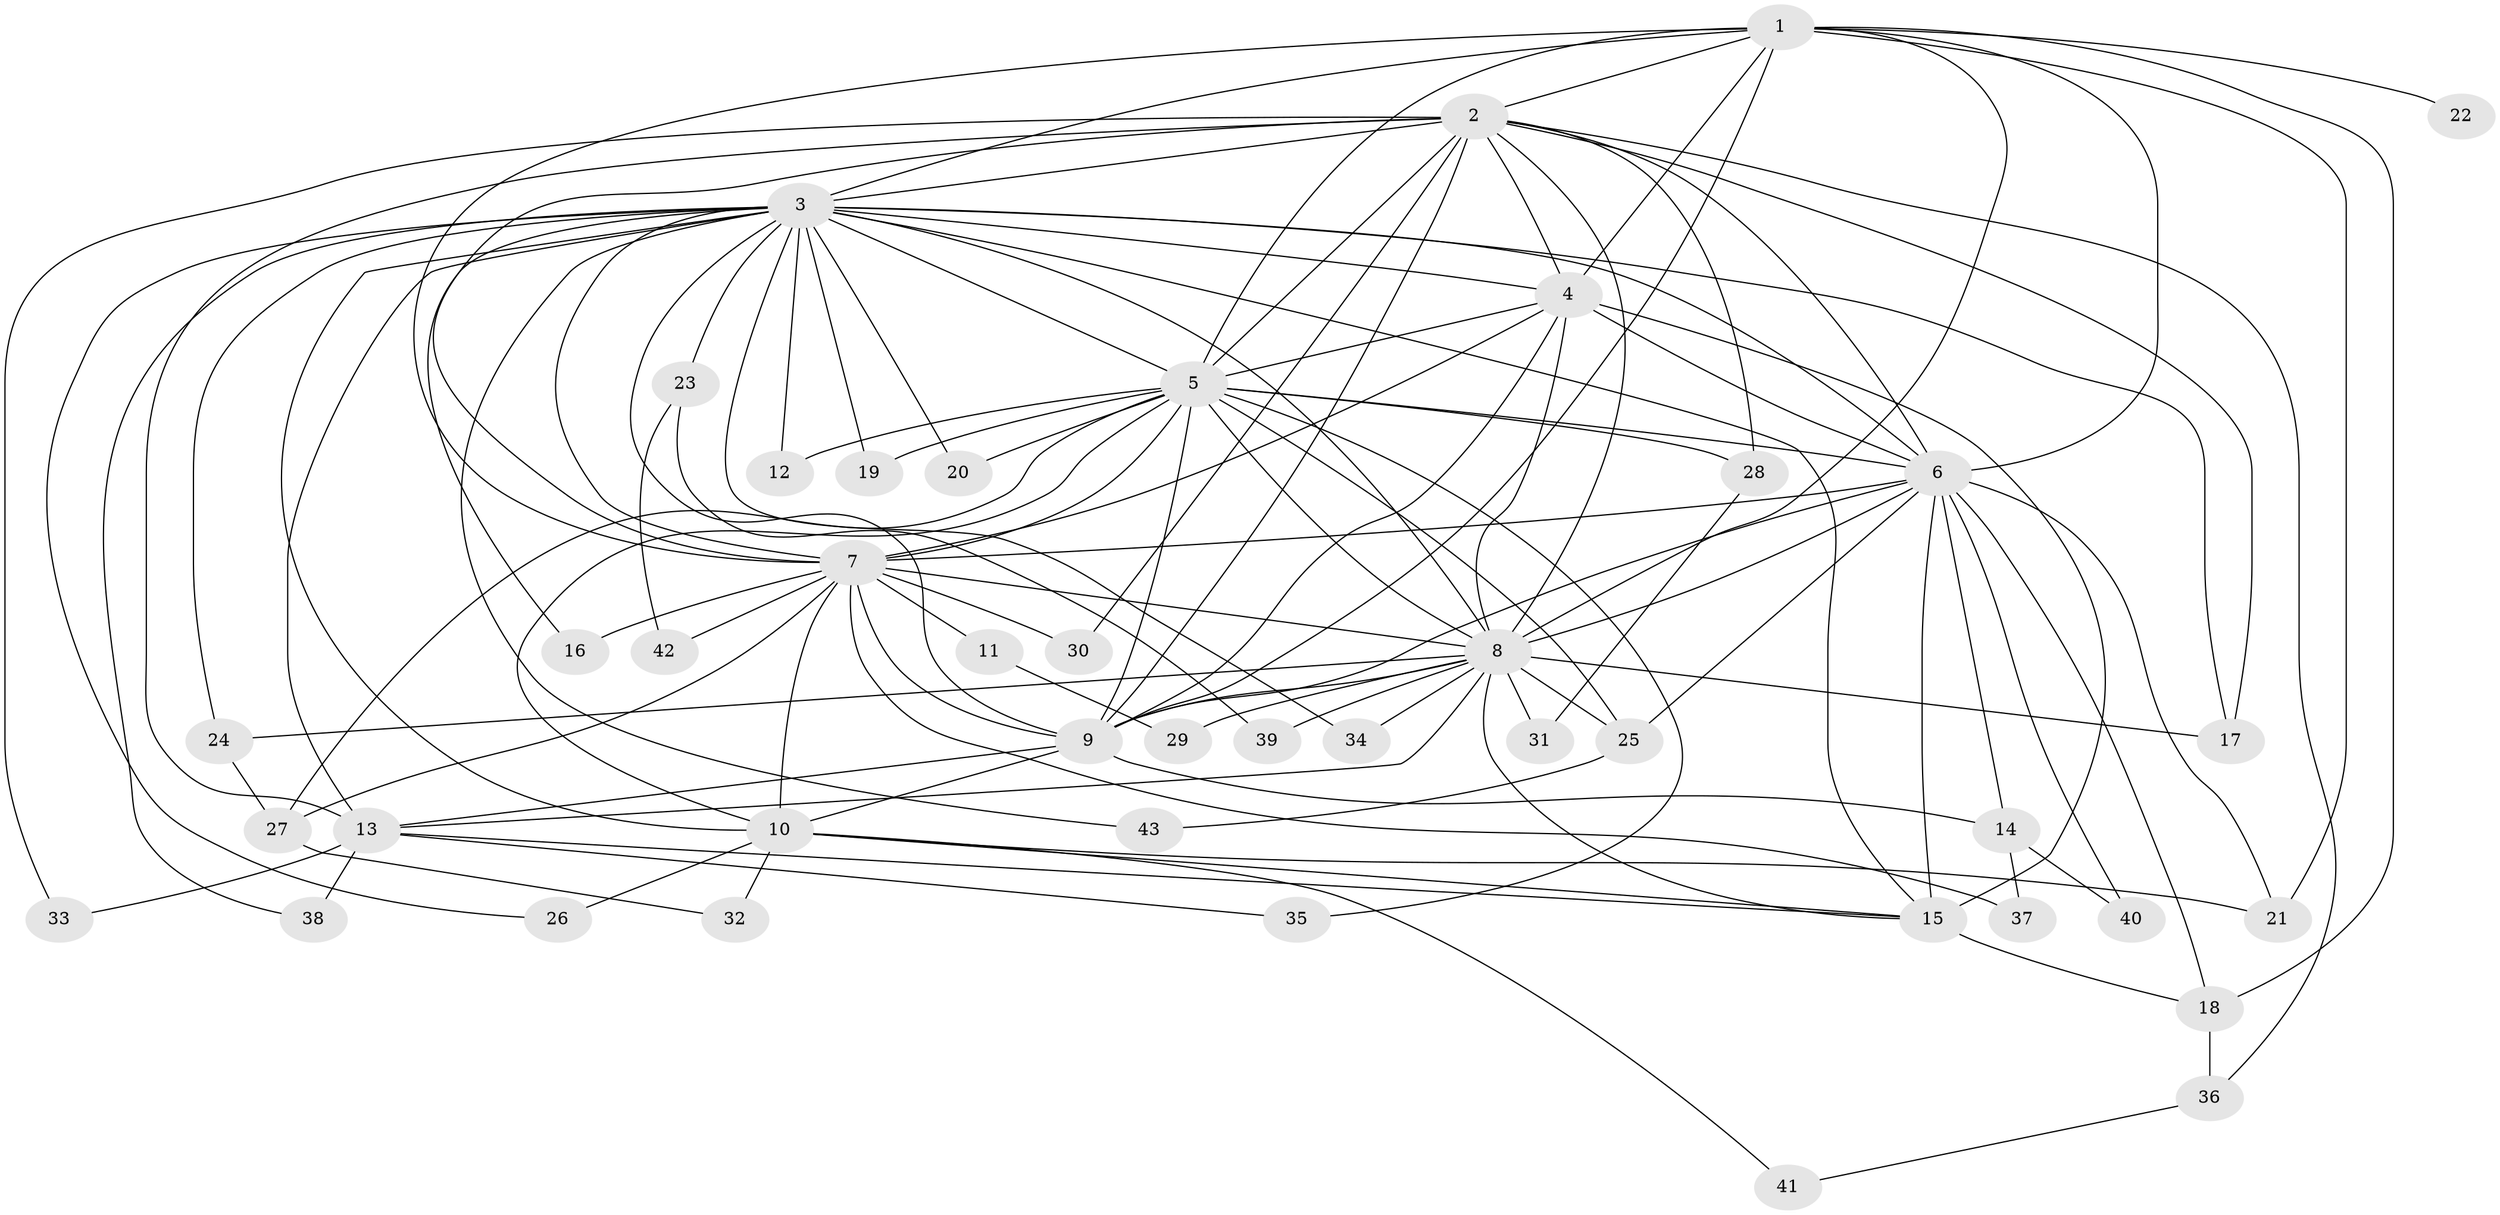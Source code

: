 // original degree distribution, {16: 0.023529411764705882, 19: 0.011764705882352941, 22: 0.011764705882352941, 25: 0.011764705882352941, 17: 0.011764705882352941, 23: 0.011764705882352941, 24: 0.011764705882352941, 21: 0.011764705882352941, 12: 0.011764705882352941, 8: 0.011764705882352941, 2: 0.5882352941176471, 3: 0.17647058823529413, 6: 0.023529411764705882, 4: 0.058823529411764705, 5: 0.023529411764705882}
// Generated by graph-tools (version 1.1) at 2025/34/03/09/25 02:34:35]
// undirected, 43 vertices, 114 edges
graph export_dot {
graph [start="1"]
  node [color=gray90,style=filled];
  1;
  2;
  3;
  4;
  5;
  6;
  7;
  8;
  9;
  10;
  11;
  12;
  13;
  14;
  15;
  16;
  17;
  18;
  19;
  20;
  21;
  22;
  23;
  24;
  25;
  26;
  27;
  28;
  29;
  30;
  31;
  32;
  33;
  34;
  35;
  36;
  37;
  38;
  39;
  40;
  41;
  42;
  43;
  1 -- 2 [weight=1.0];
  1 -- 3 [weight=2.0];
  1 -- 4 [weight=2.0];
  1 -- 5 [weight=2.0];
  1 -- 6 [weight=1.0];
  1 -- 7 [weight=1.0];
  1 -- 8 [weight=1.0];
  1 -- 9 [weight=2.0];
  1 -- 18 [weight=1.0];
  1 -- 21 [weight=1.0];
  1 -- 22 [weight=1.0];
  2 -- 3 [weight=2.0];
  2 -- 4 [weight=1.0];
  2 -- 5 [weight=1.0];
  2 -- 6 [weight=1.0];
  2 -- 7 [weight=2.0];
  2 -- 8 [weight=1.0];
  2 -- 9 [weight=1.0];
  2 -- 13 [weight=1.0];
  2 -- 17 [weight=1.0];
  2 -- 28 [weight=1.0];
  2 -- 30 [weight=1.0];
  2 -- 33 [weight=1.0];
  2 -- 36 [weight=1.0];
  3 -- 4 [weight=3.0];
  3 -- 5 [weight=2.0];
  3 -- 6 [weight=2.0];
  3 -- 7 [weight=3.0];
  3 -- 8 [weight=3.0];
  3 -- 9 [weight=3.0];
  3 -- 10 [weight=1.0];
  3 -- 12 [weight=2.0];
  3 -- 13 [weight=3.0];
  3 -- 15 [weight=1.0];
  3 -- 16 [weight=1.0];
  3 -- 17 [weight=1.0];
  3 -- 19 [weight=1.0];
  3 -- 20 [weight=1.0];
  3 -- 23 [weight=2.0];
  3 -- 24 [weight=1.0];
  3 -- 26 [weight=1.0];
  3 -- 34 [weight=1.0];
  3 -- 38 [weight=1.0];
  3 -- 43 [weight=1.0];
  4 -- 5 [weight=3.0];
  4 -- 6 [weight=2.0];
  4 -- 7 [weight=1.0];
  4 -- 8 [weight=1.0];
  4 -- 9 [weight=2.0];
  4 -- 15 [weight=7.0];
  5 -- 6 [weight=2.0];
  5 -- 7 [weight=5.0];
  5 -- 8 [weight=2.0];
  5 -- 9 [weight=1.0];
  5 -- 10 [weight=1.0];
  5 -- 12 [weight=1.0];
  5 -- 19 [weight=1.0];
  5 -- 20 [weight=1.0];
  5 -- 25 [weight=2.0];
  5 -- 27 [weight=1.0];
  5 -- 28 [weight=1.0];
  5 -- 35 [weight=1.0];
  6 -- 7 [weight=1.0];
  6 -- 8 [weight=1.0];
  6 -- 9 [weight=1.0];
  6 -- 14 [weight=1.0];
  6 -- 15 [weight=1.0];
  6 -- 18 [weight=1.0];
  6 -- 21 [weight=1.0];
  6 -- 25 [weight=1.0];
  6 -- 40 [weight=1.0];
  7 -- 8 [weight=1.0];
  7 -- 9 [weight=2.0];
  7 -- 10 [weight=1.0];
  7 -- 11 [weight=1.0];
  7 -- 16 [weight=1.0];
  7 -- 27 [weight=1.0];
  7 -- 30 [weight=1.0];
  7 -- 37 [weight=1.0];
  7 -- 42 [weight=1.0];
  8 -- 9 [weight=1.0];
  8 -- 13 [weight=1.0];
  8 -- 15 [weight=2.0];
  8 -- 17 [weight=1.0];
  8 -- 24 [weight=1.0];
  8 -- 25 [weight=1.0];
  8 -- 29 [weight=1.0];
  8 -- 31 [weight=1.0];
  8 -- 34 [weight=1.0];
  8 -- 39 [weight=1.0];
  9 -- 10 [weight=1.0];
  9 -- 13 [weight=1.0];
  9 -- 14 [weight=1.0];
  10 -- 15 [weight=1.0];
  10 -- 21 [weight=1.0];
  10 -- 26 [weight=1.0];
  10 -- 32 [weight=1.0];
  10 -- 41 [weight=1.0];
  11 -- 29 [weight=1.0];
  13 -- 15 [weight=1.0];
  13 -- 33 [weight=1.0];
  13 -- 35 [weight=1.0];
  13 -- 38 [weight=1.0];
  14 -- 37 [weight=1.0];
  14 -- 40 [weight=1.0];
  15 -- 18 [weight=1.0];
  18 -- 36 [weight=1.0];
  23 -- 39 [weight=1.0];
  23 -- 42 [weight=1.0];
  24 -- 27 [weight=1.0];
  25 -- 43 [weight=1.0];
  27 -- 32 [weight=1.0];
  28 -- 31 [weight=1.0];
  36 -- 41 [weight=1.0];
}
